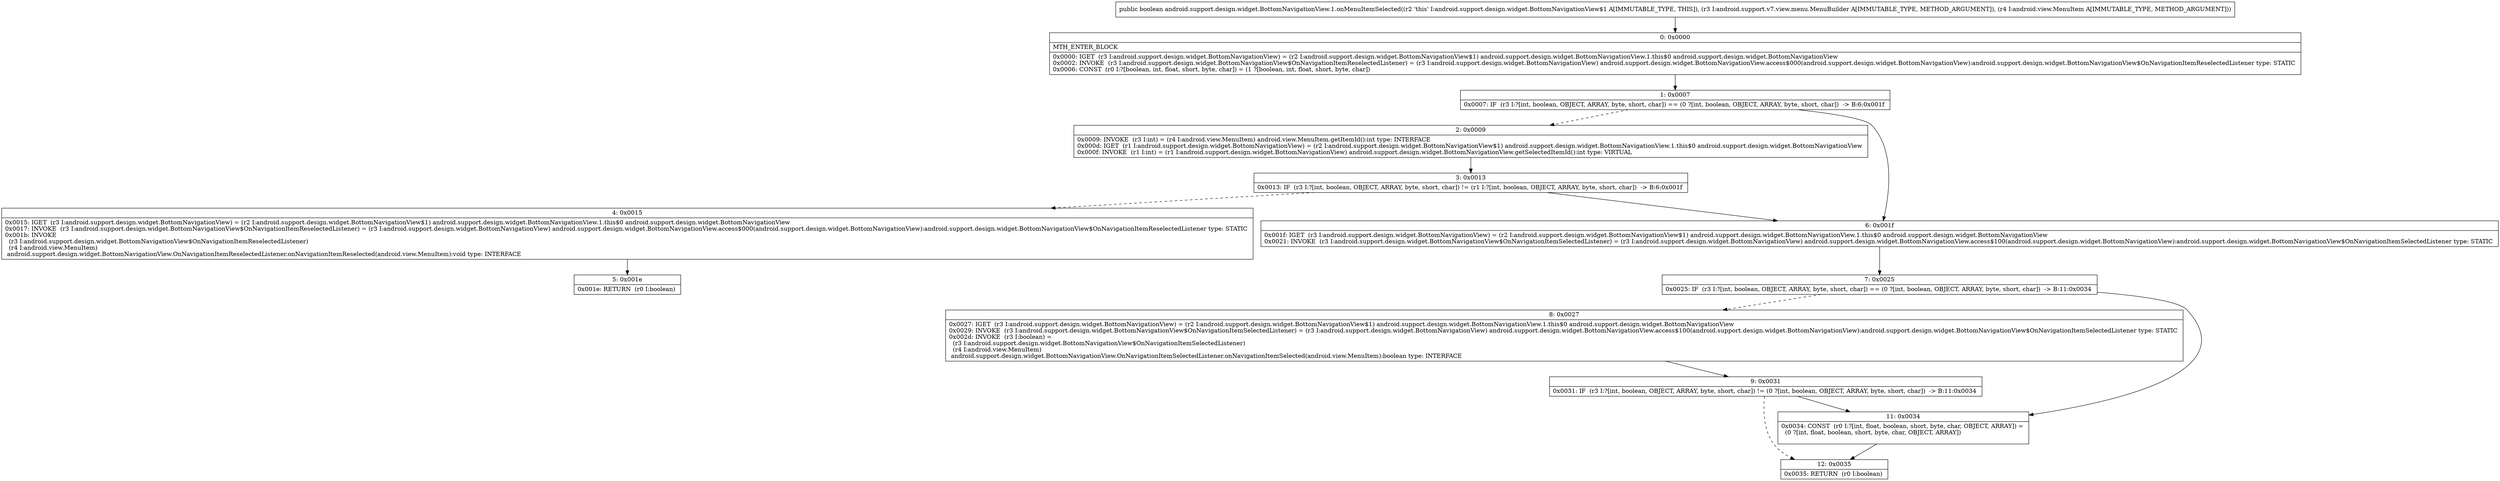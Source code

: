digraph "CFG forandroid.support.design.widget.BottomNavigationView.1.onMenuItemSelected(Landroid\/support\/v7\/view\/menu\/MenuBuilder;Landroid\/view\/MenuItem;)Z" {
Node_0 [shape=record,label="{0\:\ 0x0000|MTH_ENTER_BLOCK\l|0x0000: IGET  (r3 I:android.support.design.widget.BottomNavigationView) = (r2 I:android.support.design.widget.BottomNavigationView$1) android.support.design.widget.BottomNavigationView.1.this$0 android.support.design.widget.BottomNavigationView \l0x0002: INVOKE  (r3 I:android.support.design.widget.BottomNavigationView$OnNavigationItemReselectedListener) = (r3 I:android.support.design.widget.BottomNavigationView) android.support.design.widget.BottomNavigationView.access$000(android.support.design.widget.BottomNavigationView):android.support.design.widget.BottomNavigationView$OnNavigationItemReselectedListener type: STATIC \l0x0006: CONST  (r0 I:?[boolean, int, float, short, byte, char]) = (1 ?[boolean, int, float, short, byte, char]) \l}"];
Node_1 [shape=record,label="{1\:\ 0x0007|0x0007: IF  (r3 I:?[int, boolean, OBJECT, ARRAY, byte, short, char]) == (0 ?[int, boolean, OBJECT, ARRAY, byte, short, char])  \-\> B:6:0x001f \l}"];
Node_2 [shape=record,label="{2\:\ 0x0009|0x0009: INVOKE  (r3 I:int) = (r4 I:android.view.MenuItem) android.view.MenuItem.getItemId():int type: INTERFACE \l0x000d: IGET  (r1 I:android.support.design.widget.BottomNavigationView) = (r2 I:android.support.design.widget.BottomNavigationView$1) android.support.design.widget.BottomNavigationView.1.this$0 android.support.design.widget.BottomNavigationView \l0x000f: INVOKE  (r1 I:int) = (r1 I:android.support.design.widget.BottomNavigationView) android.support.design.widget.BottomNavigationView.getSelectedItemId():int type: VIRTUAL \l}"];
Node_3 [shape=record,label="{3\:\ 0x0013|0x0013: IF  (r3 I:?[int, boolean, OBJECT, ARRAY, byte, short, char]) != (r1 I:?[int, boolean, OBJECT, ARRAY, byte, short, char])  \-\> B:6:0x001f \l}"];
Node_4 [shape=record,label="{4\:\ 0x0015|0x0015: IGET  (r3 I:android.support.design.widget.BottomNavigationView) = (r2 I:android.support.design.widget.BottomNavigationView$1) android.support.design.widget.BottomNavigationView.1.this$0 android.support.design.widget.BottomNavigationView \l0x0017: INVOKE  (r3 I:android.support.design.widget.BottomNavigationView$OnNavigationItemReselectedListener) = (r3 I:android.support.design.widget.BottomNavigationView) android.support.design.widget.BottomNavigationView.access$000(android.support.design.widget.BottomNavigationView):android.support.design.widget.BottomNavigationView$OnNavigationItemReselectedListener type: STATIC \l0x001b: INVOKE  \l  (r3 I:android.support.design.widget.BottomNavigationView$OnNavigationItemReselectedListener)\l  (r4 I:android.view.MenuItem)\l android.support.design.widget.BottomNavigationView.OnNavigationItemReselectedListener.onNavigationItemReselected(android.view.MenuItem):void type: INTERFACE \l}"];
Node_5 [shape=record,label="{5\:\ 0x001e|0x001e: RETURN  (r0 I:boolean) \l}"];
Node_6 [shape=record,label="{6\:\ 0x001f|0x001f: IGET  (r3 I:android.support.design.widget.BottomNavigationView) = (r2 I:android.support.design.widget.BottomNavigationView$1) android.support.design.widget.BottomNavigationView.1.this$0 android.support.design.widget.BottomNavigationView \l0x0021: INVOKE  (r3 I:android.support.design.widget.BottomNavigationView$OnNavigationItemSelectedListener) = (r3 I:android.support.design.widget.BottomNavigationView) android.support.design.widget.BottomNavigationView.access$100(android.support.design.widget.BottomNavigationView):android.support.design.widget.BottomNavigationView$OnNavigationItemSelectedListener type: STATIC \l}"];
Node_7 [shape=record,label="{7\:\ 0x0025|0x0025: IF  (r3 I:?[int, boolean, OBJECT, ARRAY, byte, short, char]) == (0 ?[int, boolean, OBJECT, ARRAY, byte, short, char])  \-\> B:11:0x0034 \l}"];
Node_8 [shape=record,label="{8\:\ 0x0027|0x0027: IGET  (r3 I:android.support.design.widget.BottomNavigationView) = (r2 I:android.support.design.widget.BottomNavigationView$1) android.support.design.widget.BottomNavigationView.1.this$0 android.support.design.widget.BottomNavigationView \l0x0029: INVOKE  (r3 I:android.support.design.widget.BottomNavigationView$OnNavigationItemSelectedListener) = (r3 I:android.support.design.widget.BottomNavigationView) android.support.design.widget.BottomNavigationView.access$100(android.support.design.widget.BottomNavigationView):android.support.design.widget.BottomNavigationView$OnNavigationItemSelectedListener type: STATIC \l0x002d: INVOKE  (r3 I:boolean) = \l  (r3 I:android.support.design.widget.BottomNavigationView$OnNavigationItemSelectedListener)\l  (r4 I:android.view.MenuItem)\l android.support.design.widget.BottomNavigationView.OnNavigationItemSelectedListener.onNavigationItemSelected(android.view.MenuItem):boolean type: INTERFACE \l}"];
Node_9 [shape=record,label="{9\:\ 0x0031|0x0031: IF  (r3 I:?[int, boolean, OBJECT, ARRAY, byte, short, char]) != (0 ?[int, boolean, OBJECT, ARRAY, byte, short, char])  \-\> B:11:0x0034 \l}"];
Node_11 [shape=record,label="{11\:\ 0x0034|0x0034: CONST  (r0 I:?[int, float, boolean, short, byte, char, OBJECT, ARRAY]) = \l  (0 ?[int, float, boolean, short, byte, char, OBJECT, ARRAY])\l \l}"];
Node_12 [shape=record,label="{12\:\ 0x0035|0x0035: RETURN  (r0 I:boolean) \l}"];
MethodNode[shape=record,label="{public boolean android.support.design.widget.BottomNavigationView.1.onMenuItemSelected((r2 'this' I:android.support.design.widget.BottomNavigationView$1 A[IMMUTABLE_TYPE, THIS]), (r3 I:android.support.v7.view.menu.MenuBuilder A[IMMUTABLE_TYPE, METHOD_ARGUMENT]), (r4 I:android.view.MenuItem A[IMMUTABLE_TYPE, METHOD_ARGUMENT])) }"];
MethodNode -> Node_0;
Node_0 -> Node_1;
Node_1 -> Node_2[style=dashed];
Node_1 -> Node_6;
Node_2 -> Node_3;
Node_3 -> Node_4[style=dashed];
Node_3 -> Node_6;
Node_4 -> Node_5;
Node_6 -> Node_7;
Node_7 -> Node_8[style=dashed];
Node_7 -> Node_11;
Node_8 -> Node_9;
Node_9 -> Node_11;
Node_9 -> Node_12[style=dashed];
Node_11 -> Node_12;
}

